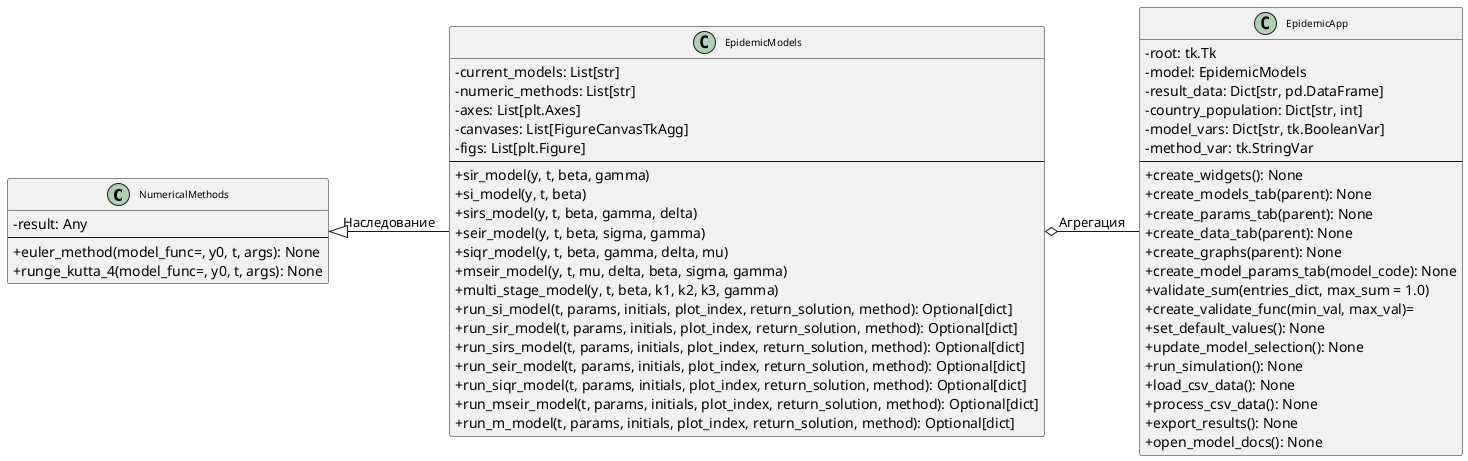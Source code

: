 @startuml
left to right direction
skinparam nodesep 30
skinparam ranksep 25
skinparam classFontSize 10
skinparam classAttributeIconSize 0

class NumericalMethods {
  - result: Any
  --
  + euler_method(model_func=, y0, t, args): None
  + runge_kutta_4(model_func=, y0, t, args): None
}

class EpidemicModels {
  - current_models: List[str]
  - numeric_methods: List[str]
  - axes: List[plt.Axes]
  - canvases: List[FigureCanvasTkAgg]
  - figs: List[plt.Figure]
  --
  + sir_model(y, t, beta, gamma)
  + si_model(y, t, beta)
  + sirs_model(y, t, beta, gamma, delta)
  + seir_model(y, t, beta, sigma, gamma)
  + siqr_model(y, t, beta, gamma, delta, mu)
  + mseir_model(y, t, mu, delta, beta, sigma, gamma)
  + multi_stage_model(y, t, beta, k1, k2, k3, gamma)
  + run_si_model(t, params, initials, plot_index, return_solution, method): Optional[dict]
  + run_sir_model(t, params, initials, plot_index, return_solution, method): Optional[dict]
  + run_sirs_model(t, params, initials, plot_index, return_solution, method): Optional[dict]
  + run_seir_model(t, params, initials, plot_index, return_solution, method): Optional[dict]
  + run_siqr_model(t, params, initials, plot_index, return_solution, method): Optional[dict]
  + run_mseir_model(t, params, initials, plot_index, return_solution, method): Optional[dict]
  + run_m_model(t, params, initials, plot_index, return_solution, method): Optional[dict]
}

class EpidemicApp {
  - root: tk.Tk
  - model: EpidemicModels
  - result_data: Dict[str, pd.DataFrame]
  - country_population: Dict[str, int]
  - model_vars: Dict[str, tk.BooleanVar]
  - method_var: tk.StringVar
  --
  + create_widgets(): None
  + create_models_tab(parent): None
  + create_params_tab(parent): None
  + create_data_tab(parent): None
  + create_graphs(parent): None
  + create_model_params_tab(model_code): None
  + validate_sum(entries_dict, max_sum = 1.0)
  + create_validate_func(min_val, max_val)=
  + set_default_values(): None
  + update_model_selection(): None
  + run_simulation(): None
  + load_csv_data(): None
  + process_csv_data(): None
  + export_results(): None
  + open_model_docs(): None
}

' Связи между классами
NumericalMethods <|-- EpidemicModels : Наследование
EpidemicModels o-- EpidemicApp : Агрегация

@enduml